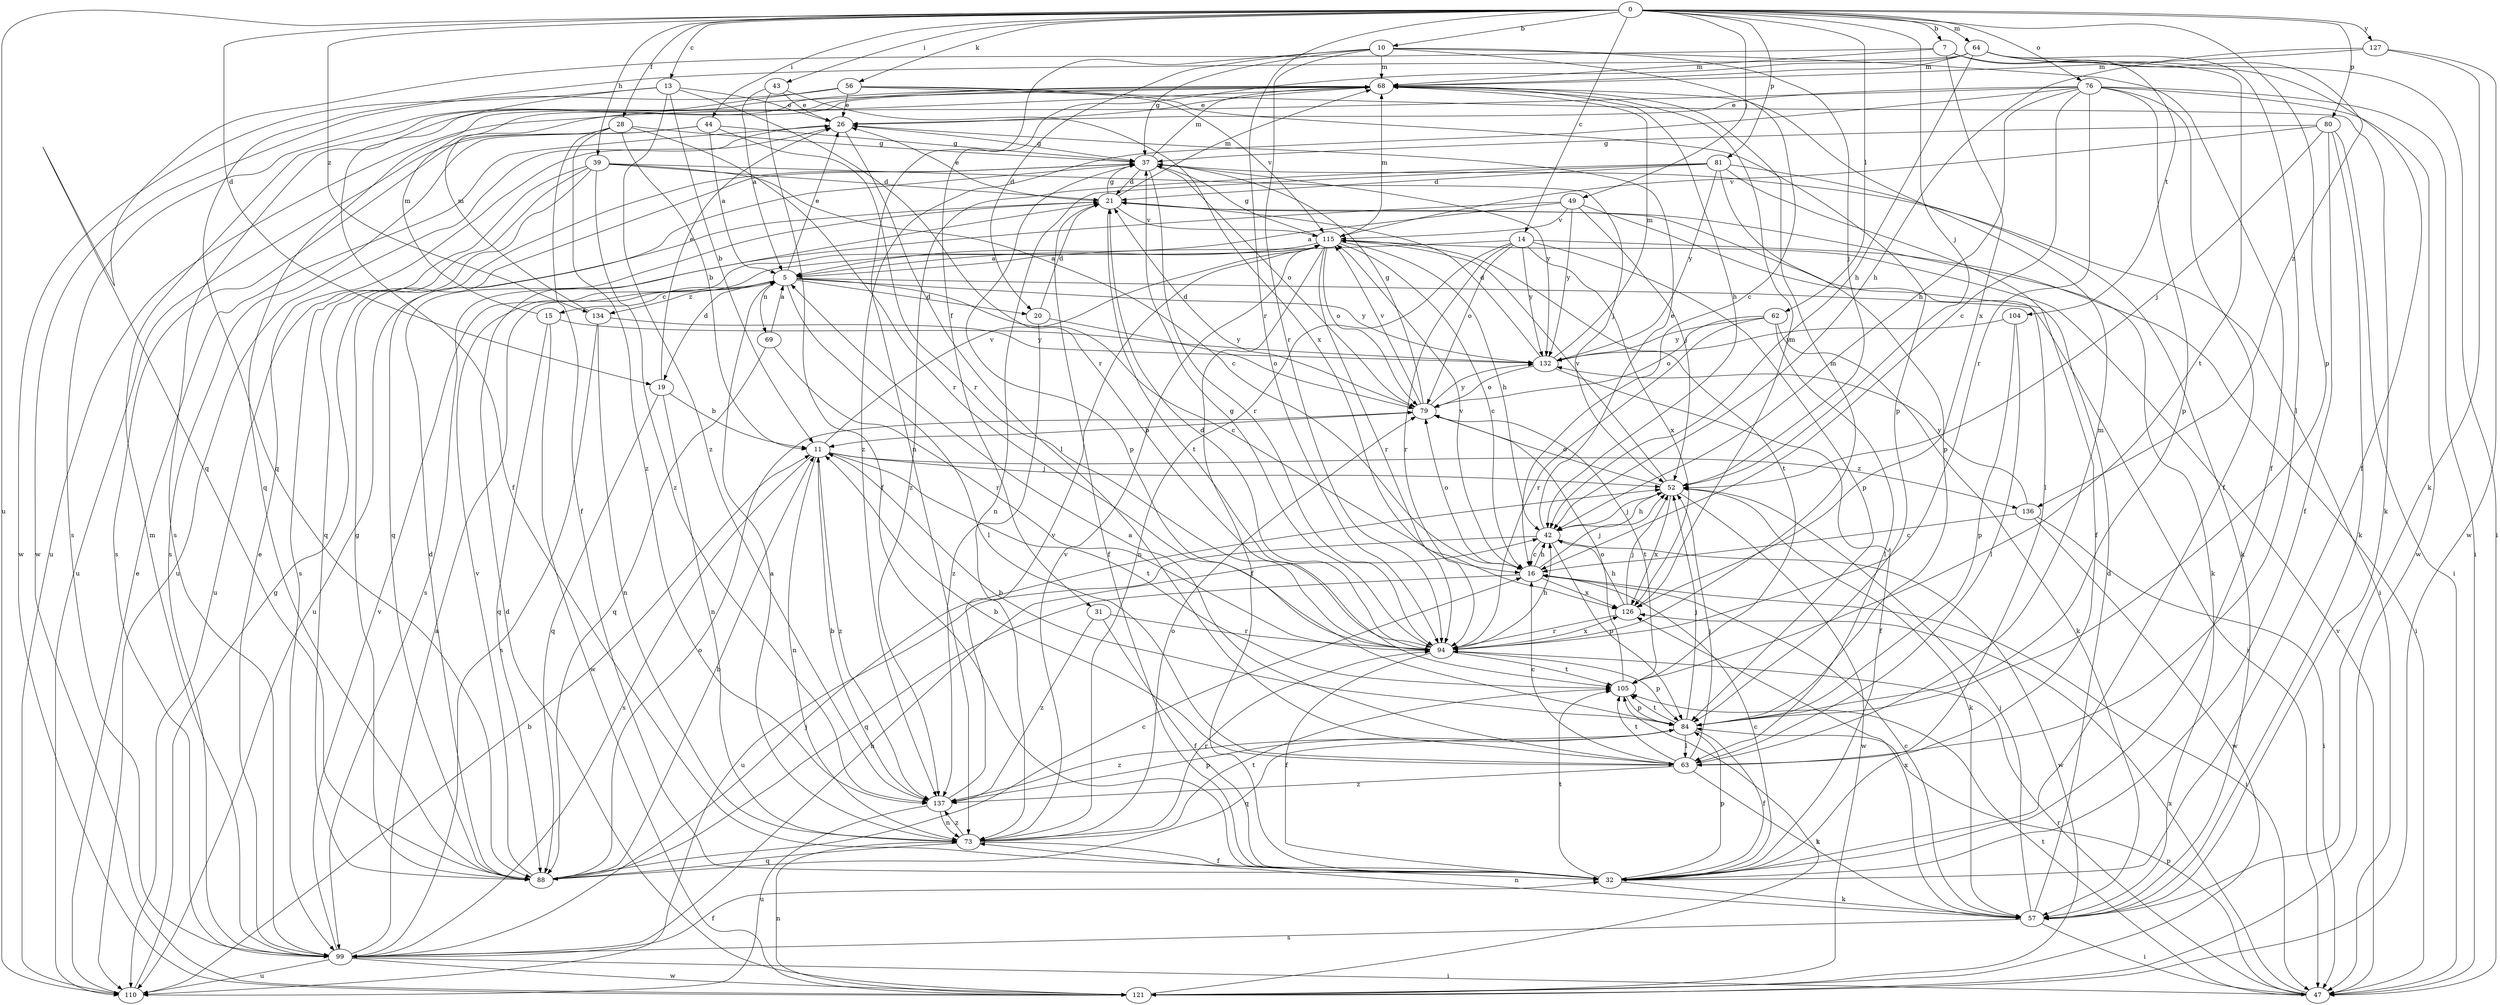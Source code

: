 strict digraph  {
0;
5;
7;
10;
11;
13;
14;
15;
16;
19;
20;
21;
26;
28;
31;
32;
37;
39;
42;
43;
44;
47;
49;
52;
56;
57;
62;
63;
64;
68;
69;
73;
76;
79;
80;
81;
84;
88;
94;
99;
104;
105;
110;
115;
121;
126;
127;
132;
134;
136;
137;
0 -> 7  [label=b];
0 -> 10  [label=b];
0 -> 13  [label=c];
0 -> 14  [label=c];
0 -> 19  [label=d];
0 -> 28  [label=f];
0 -> 39  [label=h];
0 -> 43  [label=i];
0 -> 44  [label=i];
0 -> 49  [label=j];
0 -> 52  [label=j];
0 -> 56  [label=k];
0 -> 62  [label=l];
0 -> 64  [label=m];
0 -> 76  [label=o];
0 -> 80  [label=p];
0 -> 81  [label=p];
0 -> 84  [label=p];
0 -> 94  [label=r];
0 -> 110  [label=u];
0 -> 127  [label=y];
0 -> 134  [label=z];
5 -> 15  [label=c];
5 -> 16  [label=c];
5 -> 19  [label=d];
5 -> 20  [label=d];
5 -> 26  [label=e];
5 -> 47  [label=i];
5 -> 63  [label=l];
5 -> 69  [label=n];
5 -> 132  [label=y];
5 -> 134  [label=z];
7 -> 68  [label=m];
7 -> 88  [label=q];
7 -> 104  [label=t];
7 -> 126  [label=x];
7 -> 136  [label=z];
10 -> 16  [label=c];
10 -> 20  [label=d];
10 -> 31  [label=f];
10 -> 32  [label=f];
10 -> 37  [label=g];
10 -> 52  [label=j];
10 -> 68  [label=m];
10 -> 94  [label=r];
11 -> 52  [label=j];
11 -> 73  [label=n];
11 -> 99  [label=s];
11 -> 105  [label=t];
11 -> 115  [label=v];
11 -> 136  [label=z];
11 -> 137  [label=z];
13 -> 11  [label=b];
13 -> 26  [label=e];
13 -> 32  [label=f];
13 -> 94  [label=r];
13 -> 121  [label=w];
13 -> 137  [label=z];
14 -> 5  [label=a];
14 -> 47  [label=i];
14 -> 73  [label=n];
14 -> 79  [label=o];
14 -> 84  [label=p];
14 -> 94  [label=r];
14 -> 126  [label=x];
14 -> 132  [label=y];
15 -> 68  [label=m];
15 -> 88  [label=q];
15 -> 121  [label=w];
15 -> 132  [label=y];
16 -> 42  [label=h];
16 -> 47  [label=i];
16 -> 52  [label=j];
16 -> 79  [label=o];
16 -> 88  [label=q];
16 -> 115  [label=v];
16 -> 126  [label=x];
19 -> 11  [label=b];
19 -> 26  [label=e];
19 -> 73  [label=n];
19 -> 88  [label=q];
20 -> 21  [label=d];
20 -> 79  [label=o];
20 -> 137  [label=z];
21 -> 26  [label=e];
21 -> 32  [label=f];
21 -> 37  [label=g];
21 -> 57  [label=k];
21 -> 68  [label=m];
21 -> 105  [label=t];
21 -> 110  [label=u];
21 -> 115  [label=v];
26 -> 37  [label=g];
26 -> 63  [label=l];
26 -> 110  [label=u];
28 -> 11  [label=b];
28 -> 32  [label=f];
28 -> 37  [label=g];
28 -> 94  [label=r];
28 -> 99  [label=s];
28 -> 137  [label=z];
31 -> 32  [label=f];
31 -> 94  [label=r];
31 -> 137  [label=z];
32 -> 16  [label=c];
32 -> 57  [label=k];
32 -> 84  [label=p];
32 -> 105  [label=t];
37 -> 21  [label=d];
37 -> 47  [label=i];
37 -> 68  [label=m];
37 -> 79  [label=o];
37 -> 84  [label=p];
37 -> 88  [label=q];
37 -> 94  [label=r];
37 -> 132  [label=y];
39 -> 16  [label=c];
39 -> 21  [label=d];
39 -> 52  [label=j];
39 -> 88  [label=q];
39 -> 99  [label=s];
39 -> 110  [label=u];
39 -> 137  [label=z];
42 -> 16  [label=c];
42 -> 26  [label=e];
42 -> 52  [label=j];
42 -> 84  [label=p];
42 -> 110  [label=u];
42 -> 121  [label=w];
43 -> 5  [label=a];
43 -> 26  [label=e];
43 -> 32  [label=f];
43 -> 126  [label=x];
44 -> 5  [label=a];
44 -> 37  [label=g];
44 -> 94  [label=r];
44 -> 99  [label=s];
44 -> 110  [label=u];
47 -> 84  [label=p];
47 -> 94  [label=r];
47 -> 105  [label=t];
47 -> 115  [label=v];
47 -> 126  [label=x];
49 -> 5  [label=a];
49 -> 52  [label=j];
49 -> 63  [label=l];
49 -> 99  [label=s];
49 -> 115  [label=v];
49 -> 132  [label=y];
52 -> 42  [label=h];
52 -> 57  [label=k];
52 -> 79  [label=o];
52 -> 115  [label=v];
52 -> 121  [label=w];
52 -> 126  [label=x];
56 -> 26  [label=e];
56 -> 57  [label=k];
56 -> 84  [label=p];
56 -> 99  [label=s];
56 -> 115  [label=v];
56 -> 121  [label=w];
57 -> 16  [label=c];
57 -> 21  [label=d];
57 -> 47  [label=i];
57 -> 52  [label=j];
57 -> 73  [label=n];
57 -> 99  [label=s];
57 -> 126  [label=x];
62 -> 57  [label=k];
62 -> 63  [label=l];
62 -> 79  [label=o];
62 -> 94  [label=r];
62 -> 132  [label=y];
63 -> 5  [label=a];
63 -> 11  [label=b];
63 -> 16  [label=c];
63 -> 52  [label=j];
63 -> 57  [label=k];
63 -> 68  [label=m];
63 -> 105  [label=t];
63 -> 137  [label=z];
64 -> 32  [label=f];
64 -> 42  [label=h];
64 -> 47  [label=i];
64 -> 63  [label=l];
64 -> 68  [label=m];
64 -> 73  [label=n];
64 -> 88  [label=q];
64 -> 105  [label=t];
68 -> 26  [label=e];
68 -> 42  [label=h];
68 -> 88  [label=q];
68 -> 99  [label=s];
69 -> 5  [label=a];
69 -> 88  [label=q];
69 -> 94  [label=r];
73 -> 5  [label=a];
73 -> 32  [label=f];
73 -> 79  [label=o];
73 -> 88  [label=q];
73 -> 94  [label=r];
73 -> 105  [label=t];
73 -> 115  [label=v];
73 -> 137  [label=z];
76 -> 16  [label=c];
76 -> 26  [label=e];
76 -> 32  [label=f];
76 -> 42  [label=h];
76 -> 47  [label=i];
76 -> 84  [label=p];
76 -> 94  [label=r];
76 -> 110  [label=u];
76 -> 121  [label=w];
76 -> 137  [label=z];
79 -> 11  [label=b];
79 -> 21  [label=d];
79 -> 37  [label=g];
79 -> 105  [label=t];
79 -> 115  [label=v];
79 -> 132  [label=y];
80 -> 32  [label=f];
80 -> 37  [label=g];
80 -> 47  [label=i];
80 -> 52  [label=j];
80 -> 57  [label=k];
80 -> 115  [label=v];
81 -> 21  [label=d];
81 -> 32  [label=f];
81 -> 57  [label=k];
81 -> 73  [label=n];
81 -> 84  [label=p];
81 -> 132  [label=y];
81 -> 137  [label=z];
84 -> 11  [label=b];
84 -> 32  [label=f];
84 -> 52  [label=j];
84 -> 63  [label=l];
84 -> 88  [label=q];
84 -> 105  [label=t];
84 -> 137  [label=z];
88 -> 11  [label=b];
88 -> 16  [label=c];
88 -> 21  [label=d];
88 -> 37  [label=g];
88 -> 79  [label=o];
88 -> 115  [label=v];
94 -> 21  [label=d];
94 -> 32  [label=f];
94 -> 37  [label=g];
94 -> 42  [label=h];
94 -> 68  [label=m];
94 -> 84  [label=p];
94 -> 105  [label=t];
94 -> 126  [label=x];
99 -> 5  [label=a];
99 -> 26  [label=e];
99 -> 32  [label=f];
99 -> 42  [label=h];
99 -> 47  [label=i];
99 -> 52  [label=j];
99 -> 68  [label=m];
99 -> 110  [label=u];
99 -> 115  [label=v];
99 -> 121  [label=w];
104 -> 63  [label=l];
104 -> 84  [label=p];
104 -> 132  [label=y];
105 -> 79  [label=o];
105 -> 84  [label=p];
110 -> 11  [label=b];
110 -> 26  [label=e];
110 -> 37  [label=g];
115 -> 5  [label=a];
115 -> 16  [label=c];
115 -> 32  [label=f];
115 -> 37  [label=g];
115 -> 42  [label=h];
115 -> 68  [label=m];
115 -> 79  [label=o];
115 -> 94  [label=r];
115 -> 105  [label=t];
121 -> 21  [label=d];
121 -> 73  [label=n];
121 -> 105  [label=t];
126 -> 42  [label=h];
126 -> 52  [label=j];
126 -> 68  [label=m];
126 -> 94  [label=r];
127 -> 42  [label=h];
127 -> 57  [label=k];
127 -> 68  [label=m];
127 -> 121  [label=w];
132 -> 21  [label=d];
132 -> 32  [label=f];
132 -> 68  [label=m];
132 -> 79  [label=o];
134 -> 68  [label=m];
134 -> 73  [label=n];
134 -> 99  [label=s];
134 -> 132  [label=y];
136 -> 16  [label=c];
136 -> 47  [label=i];
136 -> 121  [label=w];
136 -> 132  [label=y];
137 -> 11  [label=b];
137 -> 73  [label=n];
137 -> 84  [label=p];
137 -> 110  [label=u];
137 -> 115  [label=v];
}
